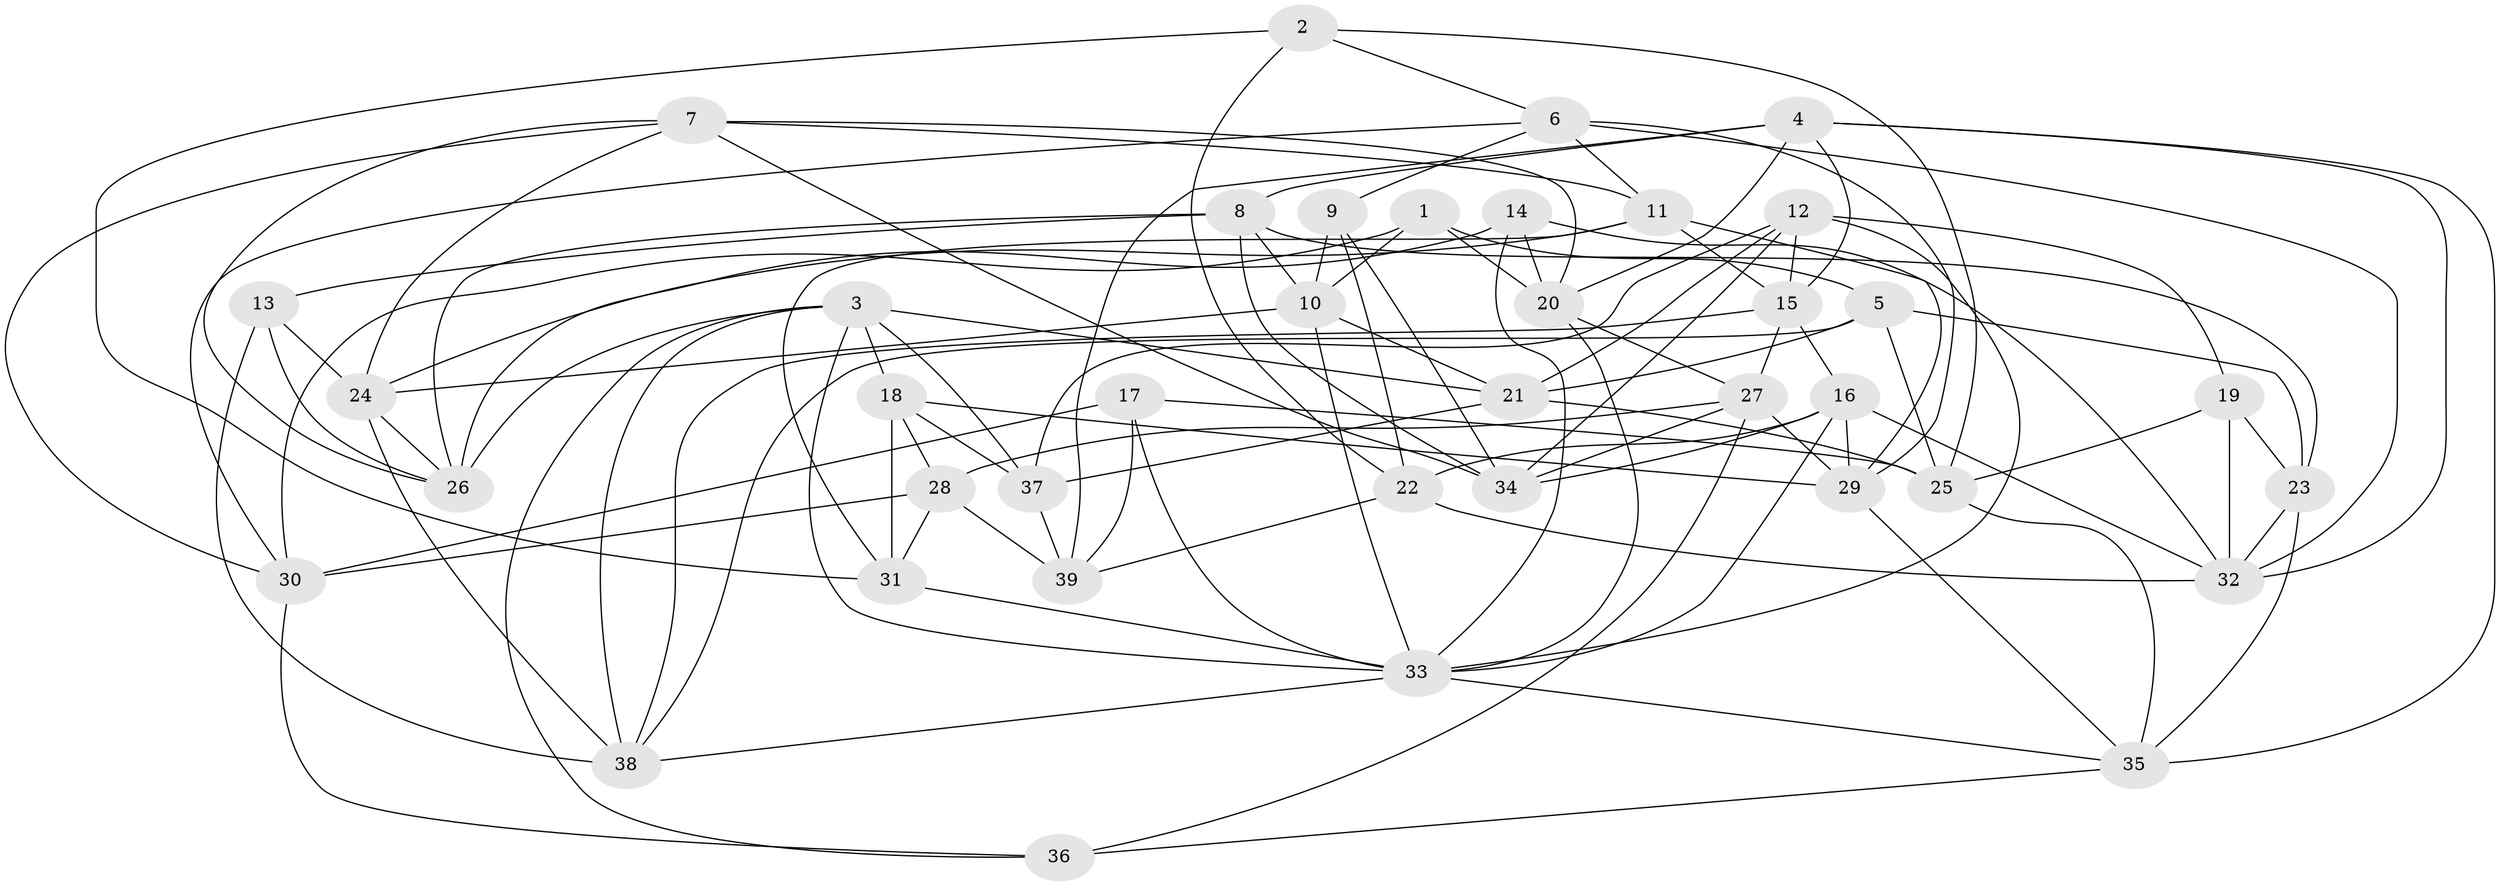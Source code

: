 // original degree distribution, {4: 1.0}
// Generated by graph-tools (version 1.1) at 2025/26/03/09/25 03:26:51]
// undirected, 39 vertices, 108 edges
graph export_dot {
graph [start="1"]
  node [color=gray90,style=filled];
  1;
  2;
  3;
  4;
  5;
  6;
  7;
  8;
  9;
  10;
  11;
  12;
  13;
  14;
  15;
  16;
  17;
  18;
  19;
  20;
  21;
  22;
  23;
  24;
  25;
  26;
  27;
  28;
  29;
  30;
  31;
  32;
  33;
  34;
  35;
  36;
  37;
  38;
  39;
  1 -- 5 [weight=1.0];
  1 -- 10 [weight=1.0];
  1 -- 20 [weight=1.0];
  1 -- 30 [weight=1.0];
  2 -- 6 [weight=1.0];
  2 -- 22 [weight=1.0];
  2 -- 25 [weight=1.0];
  2 -- 31 [weight=1.0];
  3 -- 18 [weight=1.0];
  3 -- 21 [weight=1.0];
  3 -- 26 [weight=1.0];
  3 -- 33 [weight=1.0];
  3 -- 36 [weight=1.0];
  3 -- 37 [weight=2.0];
  3 -- 38 [weight=1.0];
  4 -- 8 [weight=1.0];
  4 -- 15 [weight=1.0];
  4 -- 20 [weight=1.0];
  4 -- 32 [weight=1.0];
  4 -- 35 [weight=1.0];
  4 -- 39 [weight=1.0];
  5 -- 21 [weight=1.0];
  5 -- 23 [weight=2.0];
  5 -- 25 [weight=1.0];
  5 -- 38 [weight=1.0];
  6 -- 9 [weight=1.0];
  6 -- 11 [weight=1.0];
  6 -- 29 [weight=1.0];
  6 -- 30 [weight=1.0];
  6 -- 32 [weight=1.0];
  7 -- 11 [weight=1.0];
  7 -- 20 [weight=1.0];
  7 -- 24 [weight=1.0];
  7 -- 26 [weight=1.0];
  7 -- 30 [weight=1.0];
  7 -- 34 [weight=1.0];
  8 -- 10 [weight=1.0];
  8 -- 13 [weight=1.0];
  8 -- 23 [weight=1.0];
  8 -- 26 [weight=1.0];
  8 -- 34 [weight=1.0];
  9 -- 10 [weight=1.0];
  9 -- 22 [weight=1.0];
  9 -- 34 [weight=1.0];
  10 -- 21 [weight=1.0];
  10 -- 24 [weight=1.0];
  10 -- 33 [weight=1.0];
  11 -- 15 [weight=1.0];
  11 -- 24 [weight=1.0];
  11 -- 29 [weight=1.0];
  11 -- 31 [weight=1.0];
  12 -- 15 [weight=1.0];
  12 -- 19 [weight=1.0];
  12 -- 21 [weight=1.0];
  12 -- 33 [weight=1.0];
  12 -- 34 [weight=1.0];
  12 -- 37 [weight=1.0];
  13 -- 24 [weight=1.0];
  13 -- 26 [weight=1.0];
  13 -- 38 [weight=1.0];
  14 -- 20 [weight=1.0];
  14 -- 26 [weight=1.0];
  14 -- 32 [weight=1.0];
  14 -- 33 [weight=1.0];
  15 -- 16 [weight=1.0];
  15 -- 27 [weight=1.0];
  15 -- 38 [weight=1.0];
  16 -- 22 [weight=1.0];
  16 -- 29 [weight=1.0];
  16 -- 32 [weight=1.0];
  16 -- 33 [weight=1.0];
  16 -- 34 [weight=1.0];
  17 -- 25 [weight=1.0];
  17 -- 30 [weight=1.0];
  17 -- 33 [weight=1.0];
  17 -- 39 [weight=1.0];
  18 -- 28 [weight=1.0];
  18 -- 29 [weight=1.0];
  18 -- 31 [weight=2.0];
  18 -- 37 [weight=1.0];
  19 -- 23 [weight=1.0];
  19 -- 25 [weight=1.0];
  19 -- 32 [weight=3.0];
  20 -- 27 [weight=1.0];
  20 -- 33 [weight=1.0];
  21 -- 25 [weight=1.0];
  21 -- 37 [weight=1.0];
  22 -- 32 [weight=2.0];
  22 -- 39 [weight=1.0];
  23 -- 32 [weight=1.0];
  23 -- 35 [weight=1.0];
  24 -- 26 [weight=1.0];
  24 -- 38 [weight=1.0];
  25 -- 35 [weight=1.0];
  27 -- 28 [weight=1.0];
  27 -- 29 [weight=1.0];
  27 -- 34 [weight=1.0];
  27 -- 36 [weight=1.0];
  28 -- 30 [weight=1.0];
  28 -- 31 [weight=1.0];
  28 -- 39 [weight=2.0];
  29 -- 35 [weight=1.0];
  30 -- 36 [weight=1.0];
  31 -- 33 [weight=1.0];
  33 -- 35 [weight=1.0];
  33 -- 38 [weight=1.0];
  35 -- 36 [weight=1.0];
  37 -- 39 [weight=1.0];
}
